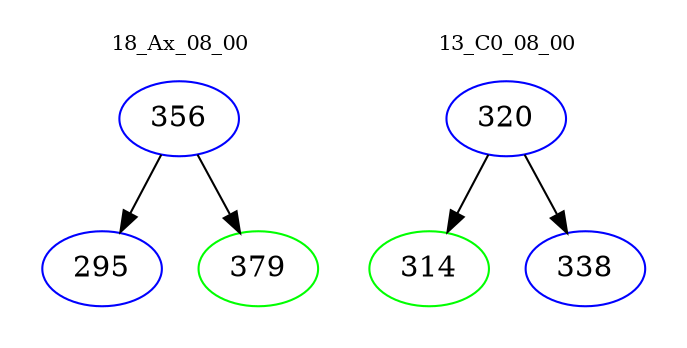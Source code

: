 digraph{
subgraph cluster_0 {
color = white
label = "18_Ax_08_00";
fontsize=10;
T0_356 [label="356", color="blue"]
T0_356 -> T0_295 [color="black"]
T0_295 [label="295", color="blue"]
T0_356 -> T0_379 [color="black"]
T0_379 [label="379", color="green"]
}
subgraph cluster_1 {
color = white
label = "13_C0_08_00";
fontsize=10;
T1_320 [label="320", color="blue"]
T1_320 -> T1_314 [color="black"]
T1_314 [label="314", color="green"]
T1_320 -> T1_338 [color="black"]
T1_338 [label="338", color="blue"]
}
}
